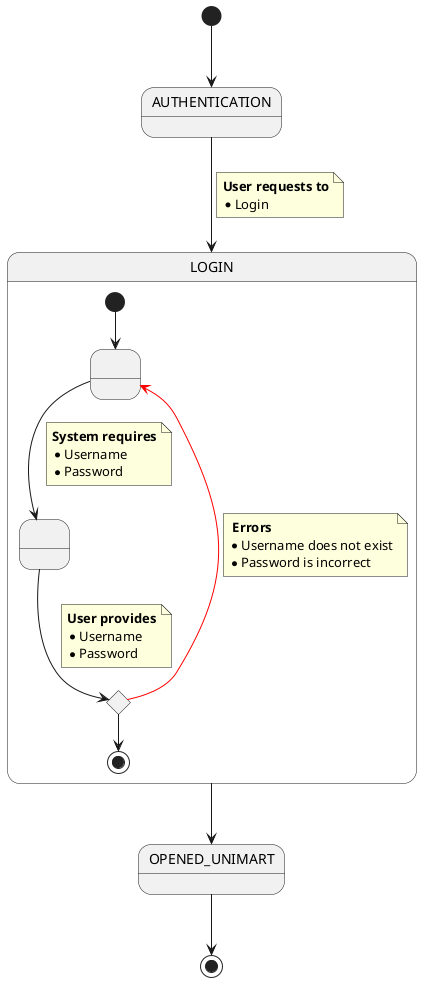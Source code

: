 @startuml authentication
state AUTHENTICATION
state LOGIN
state OPENED_UNIMART

[*] --> AUTHENTICATION
AUTHENTICATION --> LOGIN
note on link
<b>User requests to</b>
* Login
end note

state LOGIN {

    state 1 as " "
    state conditional <<choice>>
    state 2 as " "

    [*] --> 1

    1 --> 2
    note on link
    <b>System requires</b>
    * Username
    * Password
    end note

    2 --> conditional
    note on link
    <b>User provides</b>
    * Username
    * Password
    end note

    conditional -[#red]-> 1
    note on link
    <b> Errors </b>
    * Username does not exist
    * Password is incorrect
    end note              

    conditional --> [*]
}

LOGIN --> OPENED_UNIMART
OPENED_UNIMART --> [*]
@enduml